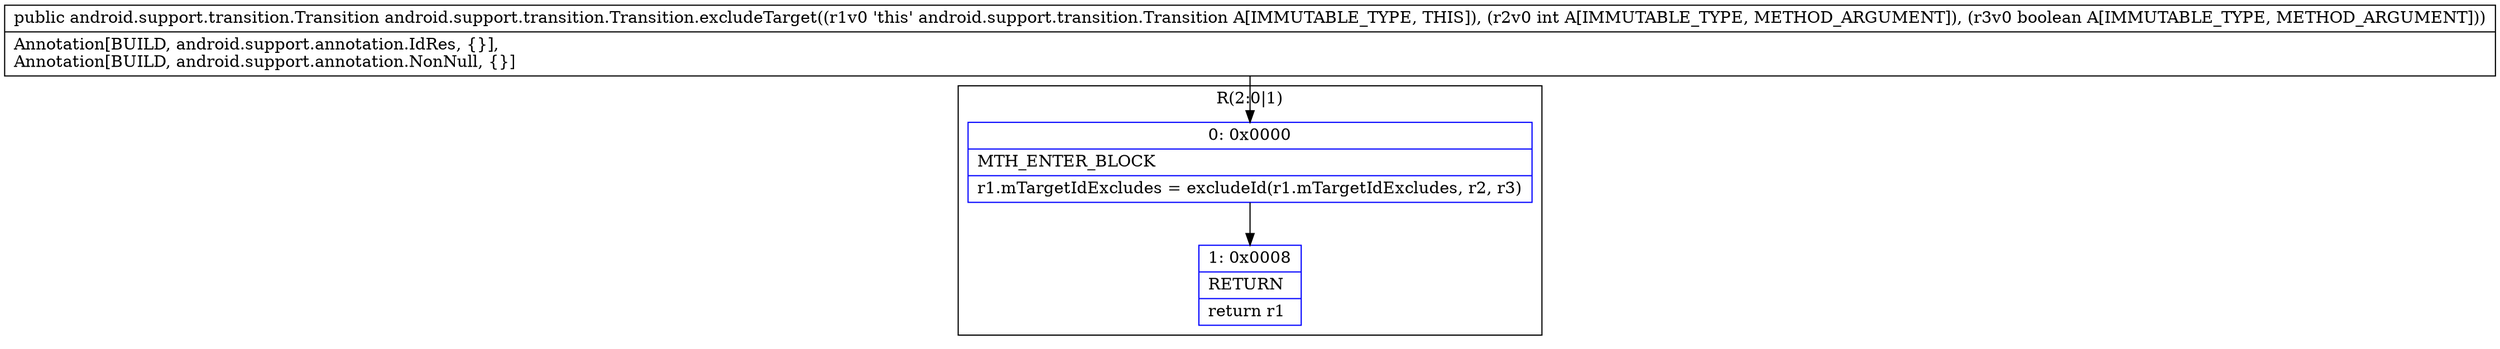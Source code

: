 digraph "CFG forandroid.support.transition.Transition.excludeTarget(IZ)Landroid\/support\/transition\/Transition;" {
subgraph cluster_Region_1183784032 {
label = "R(2:0|1)";
node [shape=record,color=blue];
Node_0 [shape=record,label="{0\:\ 0x0000|MTH_ENTER_BLOCK\l|r1.mTargetIdExcludes = excludeId(r1.mTargetIdExcludes, r2, r3)\l}"];
Node_1 [shape=record,label="{1\:\ 0x0008|RETURN\l|return r1\l}"];
}
MethodNode[shape=record,label="{public android.support.transition.Transition android.support.transition.Transition.excludeTarget((r1v0 'this' android.support.transition.Transition A[IMMUTABLE_TYPE, THIS]), (r2v0 int A[IMMUTABLE_TYPE, METHOD_ARGUMENT]), (r3v0 boolean A[IMMUTABLE_TYPE, METHOD_ARGUMENT]))  | Annotation[BUILD, android.support.annotation.IdRes, \{\}], \lAnnotation[BUILD, android.support.annotation.NonNull, \{\}]\l}"];
MethodNode -> Node_0;
Node_0 -> Node_1;
}

